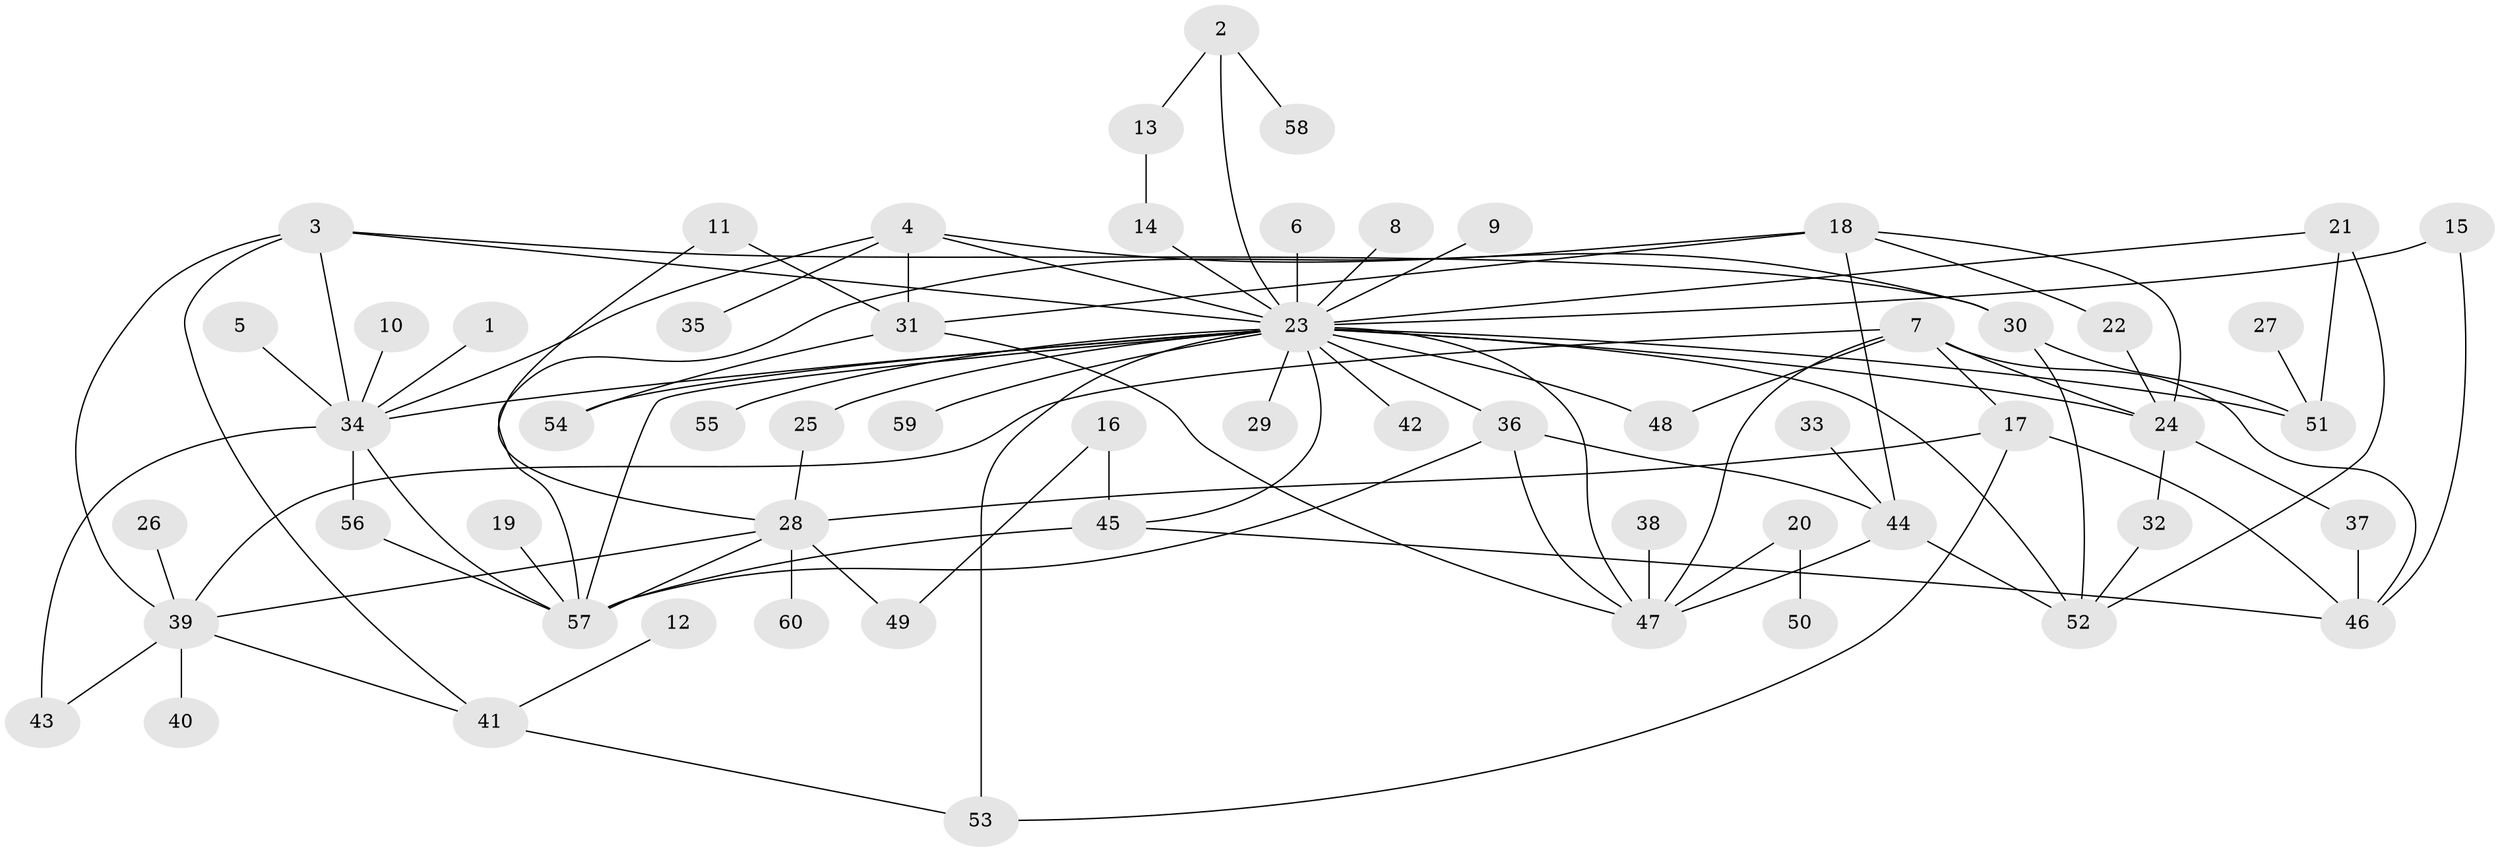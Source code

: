 // original degree distribution, {9: 0.03333333333333333, 31: 0.008333333333333333, 14: 0.008333333333333333, 7: 0.016666666666666666, 10: 0.008333333333333333, 2: 0.2916666666666667, 6: 0.03333333333333333, 4: 0.058333333333333334, 1: 0.4166666666666667, 3: 0.09166666666666666, 5: 0.03333333333333333}
// Generated by graph-tools (version 1.1) at 2025/01/03/09/25 03:01:45]
// undirected, 60 vertices, 97 edges
graph export_dot {
graph [start="1"]
  node [color=gray90,style=filled];
  1;
  2;
  3;
  4;
  5;
  6;
  7;
  8;
  9;
  10;
  11;
  12;
  13;
  14;
  15;
  16;
  17;
  18;
  19;
  20;
  21;
  22;
  23;
  24;
  25;
  26;
  27;
  28;
  29;
  30;
  31;
  32;
  33;
  34;
  35;
  36;
  37;
  38;
  39;
  40;
  41;
  42;
  43;
  44;
  45;
  46;
  47;
  48;
  49;
  50;
  51;
  52;
  53;
  54;
  55;
  56;
  57;
  58;
  59;
  60;
  1 -- 34 [weight=1.0];
  2 -- 13 [weight=1.0];
  2 -- 23 [weight=1.0];
  2 -- 58 [weight=1.0];
  3 -- 23 [weight=1.0];
  3 -- 30 [weight=1.0];
  3 -- 34 [weight=1.0];
  3 -- 39 [weight=1.0];
  3 -- 41 [weight=1.0];
  4 -- 23 [weight=1.0];
  4 -- 30 [weight=1.0];
  4 -- 31 [weight=1.0];
  4 -- 34 [weight=1.0];
  4 -- 35 [weight=1.0];
  5 -- 34 [weight=1.0];
  6 -- 23 [weight=1.0];
  7 -- 17 [weight=1.0];
  7 -- 24 [weight=1.0];
  7 -- 39 [weight=1.0];
  7 -- 46 [weight=1.0];
  7 -- 47 [weight=1.0];
  7 -- 48 [weight=1.0];
  8 -- 23 [weight=1.0];
  9 -- 23 [weight=1.0];
  10 -- 34 [weight=1.0];
  11 -- 28 [weight=1.0];
  11 -- 31 [weight=1.0];
  12 -- 41 [weight=1.0];
  13 -- 14 [weight=1.0];
  14 -- 23 [weight=1.0];
  15 -- 23 [weight=1.0];
  15 -- 46 [weight=1.0];
  16 -- 45 [weight=1.0];
  16 -- 49 [weight=1.0];
  17 -- 28 [weight=1.0];
  17 -- 46 [weight=1.0];
  17 -- 53 [weight=1.0];
  18 -- 22 [weight=1.0];
  18 -- 24 [weight=1.0];
  18 -- 31 [weight=1.0];
  18 -- 44 [weight=1.0];
  18 -- 57 [weight=1.0];
  19 -- 57 [weight=1.0];
  20 -- 47 [weight=1.0];
  20 -- 50 [weight=1.0];
  21 -- 23 [weight=1.0];
  21 -- 51 [weight=1.0];
  21 -- 52 [weight=1.0];
  22 -- 24 [weight=1.0];
  23 -- 24 [weight=1.0];
  23 -- 25 [weight=1.0];
  23 -- 29 [weight=1.0];
  23 -- 34 [weight=1.0];
  23 -- 36 [weight=1.0];
  23 -- 42 [weight=1.0];
  23 -- 45 [weight=1.0];
  23 -- 47 [weight=1.0];
  23 -- 48 [weight=1.0];
  23 -- 51 [weight=1.0];
  23 -- 52 [weight=1.0];
  23 -- 53 [weight=1.0];
  23 -- 54 [weight=1.0];
  23 -- 55 [weight=1.0];
  23 -- 57 [weight=1.0];
  23 -- 59 [weight=1.0];
  24 -- 32 [weight=1.0];
  24 -- 37 [weight=1.0];
  25 -- 28 [weight=1.0];
  26 -- 39 [weight=1.0];
  27 -- 51 [weight=1.0];
  28 -- 39 [weight=1.0];
  28 -- 49 [weight=1.0];
  28 -- 57 [weight=1.0];
  28 -- 60 [weight=1.0];
  30 -- 51 [weight=1.0];
  30 -- 52 [weight=1.0];
  31 -- 47 [weight=1.0];
  31 -- 54 [weight=1.0];
  32 -- 52 [weight=1.0];
  33 -- 44 [weight=1.0];
  34 -- 43 [weight=1.0];
  34 -- 56 [weight=1.0];
  34 -- 57 [weight=2.0];
  36 -- 44 [weight=1.0];
  36 -- 47 [weight=1.0];
  36 -- 57 [weight=1.0];
  37 -- 46 [weight=1.0];
  38 -- 47 [weight=1.0];
  39 -- 40 [weight=1.0];
  39 -- 41 [weight=1.0];
  39 -- 43 [weight=1.0];
  41 -- 53 [weight=1.0];
  44 -- 47 [weight=1.0];
  44 -- 52 [weight=1.0];
  45 -- 46 [weight=1.0];
  45 -- 57 [weight=2.0];
  56 -- 57 [weight=1.0];
}
